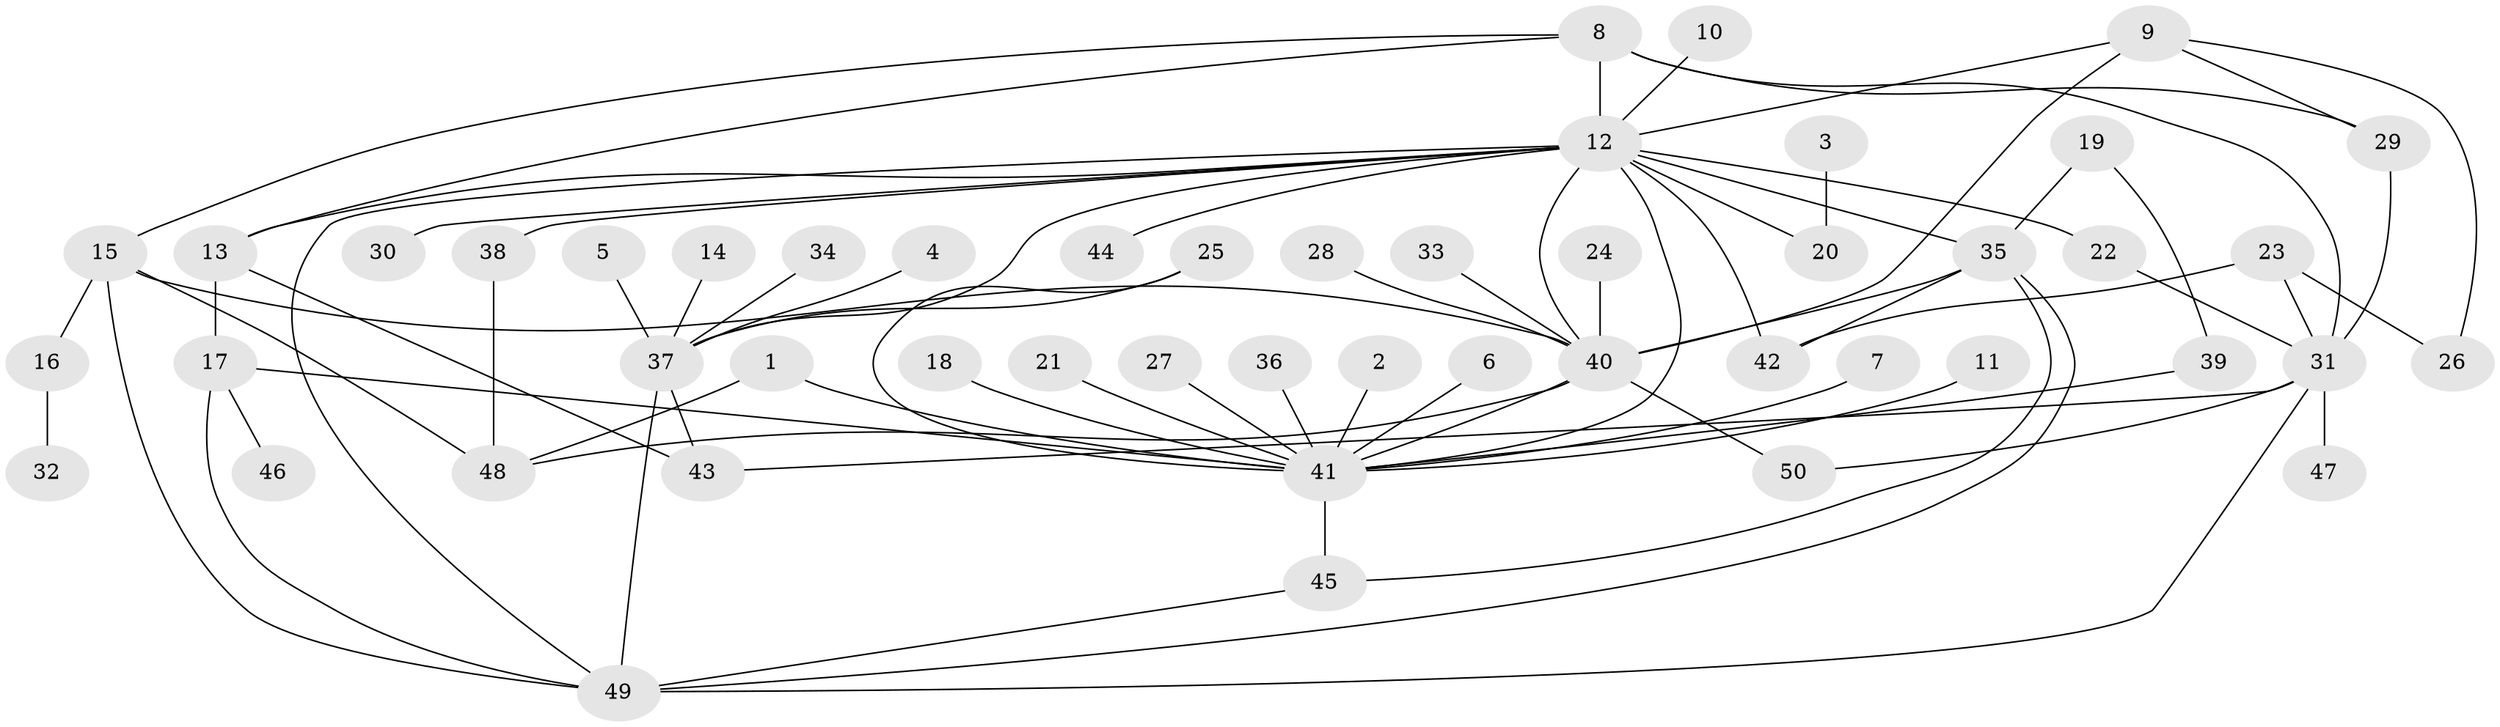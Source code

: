 // original degree distribution, {2: 0.184, 7: 0.024, 15: 0.008, 3: 0.112, 11: 0.008, 18: 0.008, 8: 0.016, 4: 0.072, 1: 0.512, 12: 0.008, 9: 0.008, 5: 0.032, 6: 0.008}
// Generated by graph-tools (version 1.1) at 2025/36/03/04/25 23:36:46]
// undirected, 50 vertices, 76 edges
graph export_dot {
  node [color=gray90,style=filled];
  1;
  2;
  3;
  4;
  5;
  6;
  7;
  8;
  9;
  10;
  11;
  12;
  13;
  14;
  15;
  16;
  17;
  18;
  19;
  20;
  21;
  22;
  23;
  24;
  25;
  26;
  27;
  28;
  29;
  30;
  31;
  32;
  33;
  34;
  35;
  36;
  37;
  38;
  39;
  40;
  41;
  42;
  43;
  44;
  45;
  46;
  47;
  48;
  49;
  50;
  1 -- 41 [weight=1.0];
  1 -- 48 [weight=1.0];
  2 -- 41 [weight=1.0];
  3 -- 20 [weight=1.0];
  4 -- 37 [weight=1.0];
  5 -- 37 [weight=1.0];
  6 -- 41 [weight=1.0];
  7 -- 41 [weight=1.0];
  8 -- 12 [weight=1.0];
  8 -- 13 [weight=1.0];
  8 -- 15 [weight=1.0];
  8 -- 29 [weight=2.0];
  8 -- 31 [weight=1.0];
  9 -- 12 [weight=1.0];
  9 -- 26 [weight=1.0];
  9 -- 29 [weight=1.0];
  9 -- 40 [weight=1.0];
  10 -- 12 [weight=1.0];
  11 -- 41 [weight=1.0];
  12 -- 13 [weight=1.0];
  12 -- 20 [weight=1.0];
  12 -- 22 [weight=1.0];
  12 -- 30 [weight=1.0];
  12 -- 35 [weight=1.0];
  12 -- 37 [weight=1.0];
  12 -- 38 [weight=1.0];
  12 -- 40 [weight=1.0];
  12 -- 41 [weight=1.0];
  12 -- 42 [weight=1.0];
  12 -- 44 [weight=1.0];
  12 -- 49 [weight=1.0];
  13 -- 17 [weight=1.0];
  13 -- 43 [weight=1.0];
  14 -- 37 [weight=1.0];
  15 -- 16 [weight=1.0];
  15 -- 40 [weight=1.0];
  15 -- 48 [weight=1.0];
  15 -- 49 [weight=1.0];
  16 -- 32 [weight=1.0];
  17 -- 41 [weight=1.0];
  17 -- 46 [weight=1.0];
  17 -- 49 [weight=1.0];
  18 -- 41 [weight=1.0];
  19 -- 35 [weight=1.0];
  19 -- 39 [weight=1.0];
  21 -- 41 [weight=1.0];
  22 -- 31 [weight=1.0];
  23 -- 26 [weight=1.0];
  23 -- 31 [weight=1.0];
  23 -- 42 [weight=1.0];
  24 -- 40 [weight=1.0];
  25 -- 37 [weight=1.0];
  25 -- 41 [weight=1.0];
  27 -- 41 [weight=1.0];
  28 -- 40 [weight=1.0];
  29 -- 31 [weight=1.0];
  31 -- 43 [weight=1.0];
  31 -- 47 [weight=1.0];
  31 -- 49 [weight=1.0];
  31 -- 50 [weight=1.0];
  33 -- 40 [weight=1.0];
  34 -- 37 [weight=1.0];
  35 -- 40 [weight=3.0];
  35 -- 42 [weight=1.0];
  35 -- 45 [weight=1.0];
  35 -- 49 [weight=1.0];
  36 -- 41 [weight=1.0];
  37 -- 43 [weight=1.0];
  37 -- 49 [weight=1.0];
  38 -- 48 [weight=1.0];
  39 -- 41 [weight=1.0];
  40 -- 41 [weight=1.0];
  40 -- 48 [weight=1.0];
  40 -- 50 [weight=1.0];
  41 -- 45 [weight=1.0];
  45 -- 49 [weight=1.0];
}
